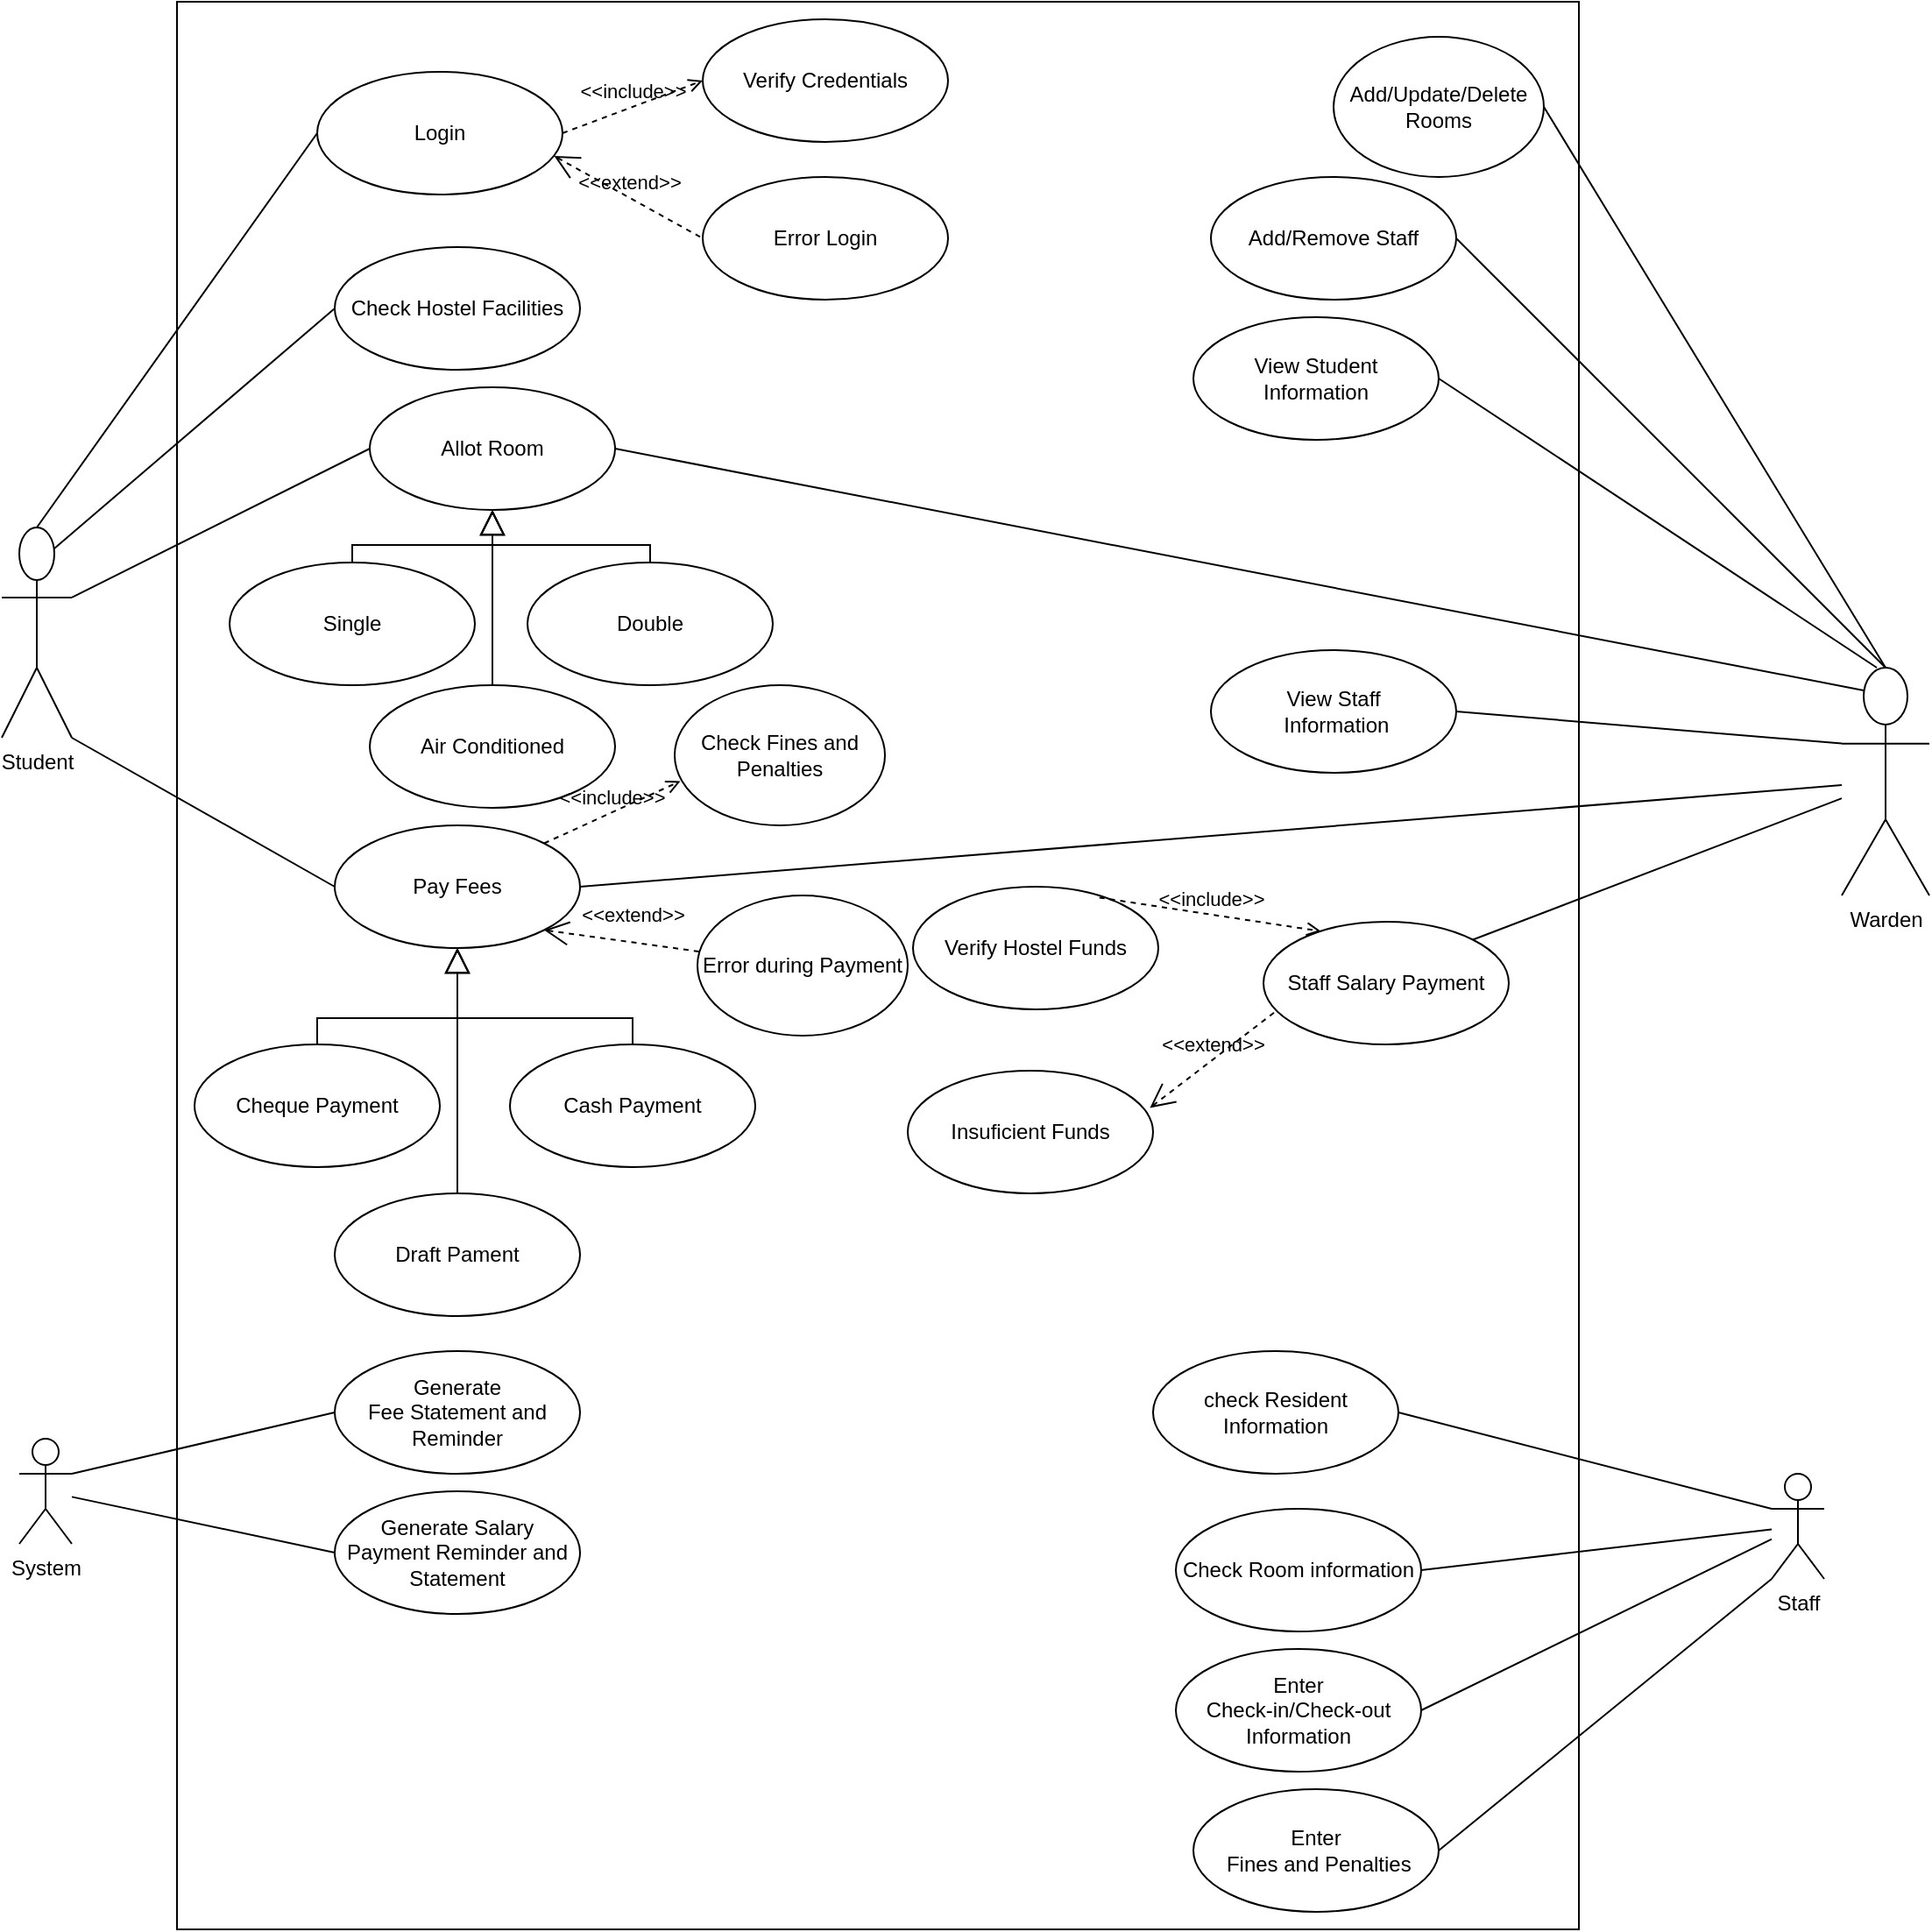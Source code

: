 <mxfile version="17.2.4" type="github" pages="2">
  <diagram id="ZG8fxKvtveISpSbeAfdD" name="Page-1">
    <mxGraphModel dx="1038" dy="571" grid="1" gridSize="10" guides="1" tooltips="1" connect="1" arrows="1" fold="1" page="1" pageScale="1" pageWidth="827" pageHeight="1169" math="0" shadow="0">
      <root>
        <mxCell id="0" />
        <mxCell id="1" parent="0" />
        <mxCell id="gX7OQJnwYW2CFA1KDfCZ-1" value="" style="rounded=0;whiteSpace=wrap;html=1;" parent="1" vertex="1">
          <mxGeometry x="130" y="10" width="800" height="1100" as="geometry" />
        </mxCell>
        <mxCell id="gX7OQJnwYW2CFA1KDfCZ-2" value="Warden" style="shape=umlActor;verticalLabelPosition=bottom;verticalAlign=top;html=1;outlineConnect=0;" parent="1" vertex="1">
          <mxGeometry x="1080" y="390" width="50" height="130" as="geometry" />
        </mxCell>
        <mxCell id="gX7OQJnwYW2CFA1KDfCZ-9" value="Student" style="shape=umlActor;verticalLabelPosition=bottom;verticalAlign=top;html=1;outlineConnect=0;" parent="1" vertex="1">
          <mxGeometry x="30" y="310" width="40" height="120" as="geometry" />
        </mxCell>
        <mxCell id="gX7OQJnwYW2CFA1KDfCZ-11" value="Check Hostel Facilities" style="ellipse;whiteSpace=wrap;html=1;" parent="1" vertex="1">
          <mxGeometry x="220" y="150" width="140" height="70" as="geometry" />
        </mxCell>
        <mxCell id="gX7OQJnwYW2CFA1KDfCZ-12" value="Login" style="ellipse;whiteSpace=wrap;html=1;" parent="1" vertex="1">
          <mxGeometry x="210" y="50" width="140" height="70" as="geometry" />
        </mxCell>
        <mxCell id="gX7OQJnwYW2CFA1KDfCZ-13" value="Allot Room" style="ellipse;whiteSpace=wrap;html=1;" parent="1" vertex="1">
          <mxGeometry x="240" y="230" width="140" height="70" as="geometry" />
        </mxCell>
        <mxCell id="gX7OQJnwYW2CFA1KDfCZ-15" value="Pay Fees" style="ellipse;whiteSpace=wrap;html=1;" parent="1" vertex="1">
          <mxGeometry x="220" y="480" width="140" height="70" as="geometry" />
        </mxCell>
        <mxCell id="gX7OQJnwYW2CFA1KDfCZ-21" value="" style="endArrow=none;html=1;rounded=0;entryX=0;entryY=0.5;entryDx=0;entryDy=0;exitX=0.5;exitY=0;exitDx=0;exitDy=0;exitPerimeter=0;" parent="1" source="gX7OQJnwYW2CFA1KDfCZ-9" target="gX7OQJnwYW2CFA1KDfCZ-12" edge="1">
          <mxGeometry width="50" height="50" relative="1" as="geometry">
            <mxPoint x="120" y="390" as="sourcePoint" />
            <mxPoint x="440" y="150" as="targetPoint" />
          </mxGeometry>
        </mxCell>
        <mxCell id="gX7OQJnwYW2CFA1KDfCZ-22" value="" style="endArrow=none;html=1;rounded=0;exitX=0.75;exitY=0.1;exitDx=0;exitDy=0;exitPerimeter=0;entryX=0;entryY=0.5;entryDx=0;entryDy=0;" parent="1" source="gX7OQJnwYW2CFA1KDfCZ-9" target="gX7OQJnwYW2CFA1KDfCZ-11" edge="1">
          <mxGeometry width="50" height="50" relative="1" as="geometry">
            <mxPoint x="390" y="200" as="sourcePoint" />
            <mxPoint x="440" y="150" as="targetPoint" />
          </mxGeometry>
        </mxCell>
        <mxCell id="gX7OQJnwYW2CFA1KDfCZ-23" value="" style="edgeStyle=none;html=1;endArrow=none;verticalAlign=bottom;rounded=0;exitX=1;exitY=0.333;exitDx=0;exitDy=0;exitPerimeter=0;entryX=0;entryY=0.5;entryDx=0;entryDy=0;" parent="1" source="gX7OQJnwYW2CFA1KDfCZ-9" target="gX7OQJnwYW2CFA1KDfCZ-13" edge="1">
          <mxGeometry width="160" relative="1" as="geometry">
            <mxPoint x="330" y="280" as="sourcePoint" />
            <mxPoint x="490" y="280" as="targetPoint" />
            <Array as="points" />
          </mxGeometry>
        </mxCell>
        <mxCell id="gX7OQJnwYW2CFA1KDfCZ-24" value="" style="endArrow=none;html=1;rounded=0;entryX=0;entryY=0.5;entryDx=0;entryDy=0;exitX=1;exitY=1;exitDx=0;exitDy=0;exitPerimeter=0;" parent="1" source="gX7OQJnwYW2CFA1KDfCZ-9" target="gX7OQJnwYW2CFA1KDfCZ-15" edge="1">
          <mxGeometry width="50" height="50" relative="1" as="geometry">
            <mxPoint x="80" y="380" as="sourcePoint" />
            <mxPoint x="430" y="340" as="targetPoint" />
          </mxGeometry>
        </mxCell>
        <mxCell id="gX7OQJnwYW2CFA1KDfCZ-25" value="Verify Credentials" style="ellipse;whiteSpace=wrap;html=1;" parent="1" vertex="1">
          <mxGeometry x="430" y="20" width="140" height="70" as="geometry" />
        </mxCell>
        <mxCell id="gX7OQJnwYW2CFA1KDfCZ-28" value="Error Login" style="ellipse;whiteSpace=wrap;html=1;" parent="1" vertex="1">
          <mxGeometry x="430" y="110" width="140" height="70" as="geometry" />
        </mxCell>
        <mxCell id="gX7OQJnwYW2CFA1KDfCZ-31" value="Cheque Payment" style="ellipse;whiteSpace=wrap;html=1;" parent="1" vertex="1">
          <mxGeometry x="140" y="605" width="140" height="70" as="geometry" />
        </mxCell>
        <mxCell id="gX7OQJnwYW2CFA1KDfCZ-32" value="Cash Payment" style="ellipse;whiteSpace=wrap;html=1;" parent="1" vertex="1">
          <mxGeometry x="320" y="605" width="140" height="70" as="geometry" />
        </mxCell>
        <mxCell id="gX7OQJnwYW2CFA1KDfCZ-33" value="Draft Pament" style="ellipse;whiteSpace=wrap;html=1;" parent="1" vertex="1">
          <mxGeometry x="220" y="690" width="140" height="70" as="geometry" />
        </mxCell>
        <mxCell id="gX7OQJnwYW2CFA1KDfCZ-34" value="" style="edgeStyle=none;html=1;endArrow=block;endFill=0;endSize=12;verticalAlign=bottom;rounded=0;exitX=0.5;exitY=0;exitDx=0;exitDy=0;entryX=0.5;entryY=1;entryDx=0;entryDy=0;" parent="1" source="gX7OQJnwYW2CFA1KDfCZ-33" target="gX7OQJnwYW2CFA1KDfCZ-15" edge="1">
          <mxGeometry width="160" relative="1" as="geometry">
            <mxPoint x="320" y="470" as="sourcePoint" />
            <mxPoint x="280" y="550" as="targetPoint" />
            <Array as="points" />
          </mxGeometry>
        </mxCell>
        <mxCell id="gX7OQJnwYW2CFA1KDfCZ-35" value="" style="edgeStyle=none;html=1;endArrow=block;endFill=0;endSize=12;verticalAlign=bottom;rounded=0;exitX=0.5;exitY=0;exitDx=0;exitDy=0;entryX=0.5;entryY=1;entryDx=0;entryDy=0;" parent="1" source="gX7OQJnwYW2CFA1KDfCZ-32" target="gX7OQJnwYW2CFA1KDfCZ-15" edge="1">
          <mxGeometry width="160" relative="1" as="geometry">
            <mxPoint x="330" y="580" as="sourcePoint" />
            <mxPoint x="280" y="550" as="targetPoint" />
            <Array as="points">
              <mxPoint x="390" y="590" />
              <mxPoint x="290" y="590" />
            </Array>
          </mxGeometry>
        </mxCell>
        <mxCell id="gX7OQJnwYW2CFA1KDfCZ-37" value="" style="edgeStyle=none;html=1;endArrow=block;endFill=0;endSize=12;verticalAlign=bottom;rounded=0;exitX=0.5;exitY=0;exitDx=0;exitDy=0;entryX=0.5;entryY=1;entryDx=0;entryDy=0;" parent="1" source="gX7OQJnwYW2CFA1KDfCZ-31" target="gX7OQJnwYW2CFA1KDfCZ-15" edge="1">
          <mxGeometry width="160" relative="1" as="geometry">
            <mxPoint x="140" y="580" as="sourcePoint" />
            <mxPoint x="280" y="550" as="targetPoint" />
            <Array as="points">
              <mxPoint x="210" y="590" />
              <mxPoint x="290" y="590" />
            </Array>
          </mxGeometry>
        </mxCell>
        <mxCell id="gX7OQJnwYW2CFA1KDfCZ-38" value="Single" style="ellipse;whiteSpace=wrap;html=1;" parent="1" vertex="1">
          <mxGeometry x="160" y="330" width="140" height="70" as="geometry" />
        </mxCell>
        <mxCell id="gX7OQJnwYW2CFA1KDfCZ-39" value="" style="edgeStyle=none;html=1;endArrow=block;endFill=0;endSize=12;verticalAlign=bottom;rounded=0;exitX=0.5;exitY=0;exitDx=0;exitDy=0;entryX=0.5;entryY=1;entryDx=0;entryDy=0;" parent="1" source="gX7OQJnwYW2CFA1KDfCZ-38" target="gX7OQJnwYW2CFA1KDfCZ-13" edge="1">
          <mxGeometry width="160" relative="1" as="geometry">
            <mxPoint x="330" y="370" as="sourcePoint" />
            <mxPoint x="490" y="370" as="targetPoint" />
            <Array as="points">
              <mxPoint x="230" y="320" />
              <mxPoint x="310" y="320" />
            </Array>
          </mxGeometry>
        </mxCell>
        <mxCell id="gX7OQJnwYW2CFA1KDfCZ-40" value="Double" style="ellipse;whiteSpace=wrap;html=1;" parent="1" vertex="1">
          <mxGeometry x="330" y="330" width="140" height="70" as="geometry" />
        </mxCell>
        <mxCell id="gX7OQJnwYW2CFA1KDfCZ-41" value="" style="edgeStyle=none;html=1;endArrow=block;endFill=0;endSize=12;verticalAlign=bottom;rounded=0;exitX=0.5;exitY=0;exitDx=0;exitDy=0;entryX=0.5;entryY=1;entryDx=0;entryDy=0;" parent="1" source="gX7OQJnwYW2CFA1KDfCZ-40" target="gX7OQJnwYW2CFA1KDfCZ-13" edge="1">
          <mxGeometry width="160" relative="1" as="geometry">
            <mxPoint x="490" y="360" as="sourcePoint" />
            <mxPoint x="460" y="290" as="targetPoint" />
            <Array as="points">
              <mxPoint x="400" y="320" />
              <mxPoint x="310" y="320" />
            </Array>
          </mxGeometry>
        </mxCell>
        <mxCell id="gX7OQJnwYW2CFA1KDfCZ-42" value="Air Conditioned" style="ellipse;whiteSpace=wrap;html=1;" parent="1" vertex="1">
          <mxGeometry x="240" y="400" width="140" height="70" as="geometry" />
        </mxCell>
        <mxCell id="gX7OQJnwYW2CFA1KDfCZ-43" value="" style="edgeStyle=none;html=1;endArrow=block;endFill=0;endSize=12;verticalAlign=bottom;rounded=0;exitX=0.5;exitY=0;exitDx=0;exitDy=0;entryX=0.5;entryY=1;entryDx=0;entryDy=0;exitPerimeter=0;" parent="1" source="gX7OQJnwYW2CFA1KDfCZ-42" target="gX7OQJnwYW2CFA1KDfCZ-13" edge="1">
          <mxGeometry width="160" relative="1" as="geometry">
            <mxPoint x="330" y="370" as="sourcePoint" />
            <mxPoint x="490" y="370" as="targetPoint" />
            <Array as="points">
              <mxPoint x="310" y="320" />
            </Array>
          </mxGeometry>
        </mxCell>
        <mxCell id="gX7OQJnwYW2CFA1KDfCZ-44" value="" style="endArrow=none;html=1;rounded=0;exitX=1;exitY=0.5;exitDx=0;exitDy=0;entryX=0.25;entryY=0.1;entryDx=0;entryDy=0;entryPerimeter=0;" parent="1" source="gX7OQJnwYW2CFA1KDfCZ-13" target="gX7OQJnwYW2CFA1KDfCZ-2" edge="1">
          <mxGeometry width="50" height="50" relative="1" as="geometry">
            <mxPoint x="390" y="390" as="sourcePoint" />
            <mxPoint x="740" y="440" as="targetPoint" />
          </mxGeometry>
        </mxCell>
        <mxCell id="gX7OQJnwYW2CFA1KDfCZ-45" value="" style="endArrow=none;html=1;rounded=0;exitX=1;exitY=0.5;exitDx=0;exitDy=0;" parent="1" source="gX7OQJnwYW2CFA1KDfCZ-15" target="gX7OQJnwYW2CFA1KDfCZ-2" edge="1">
          <mxGeometry width="50" height="50" relative="1" as="geometry">
            <mxPoint x="390" y="590" as="sourcePoint" />
            <mxPoint x="760" y="460" as="targetPoint" />
          </mxGeometry>
        </mxCell>
        <mxCell id="gX7OQJnwYW2CFA1KDfCZ-46" value="Error during Payment" style="ellipse;whiteSpace=wrap;html=1;" parent="1" vertex="1">
          <mxGeometry x="427" y="520" width="120" height="80" as="geometry" />
        </mxCell>
        <mxCell id="gX7OQJnwYW2CFA1KDfCZ-49" value="Check Fines and Penalties" style="ellipse;whiteSpace=wrap;html=1;" parent="1" vertex="1">
          <mxGeometry x="414" y="400" width="120" height="80" as="geometry" />
        </mxCell>
        <mxCell id="gX7OQJnwYW2CFA1KDfCZ-54" value="Check Room information" style="ellipse;whiteSpace=wrap;html=1;" parent="1" vertex="1">
          <mxGeometry x="700" y="870" width="140" height="70" as="geometry" />
        </mxCell>
        <mxCell id="gX7OQJnwYW2CFA1KDfCZ-55" value="" style="edgeStyle=none;html=1;endArrow=none;verticalAlign=bottom;rounded=0;entryX=1;entryY=0.5;entryDx=0;entryDy=0;" parent="1" source="gX7OQJnwYW2CFA1KDfCZ-77" target="gX7OQJnwYW2CFA1KDfCZ-54" edge="1">
          <mxGeometry width="160" relative="1" as="geometry">
            <mxPoint x="40" y="890" as="sourcePoint" />
            <mxPoint x="490" y="850" as="targetPoint" />
          </mxGeometry>
        </mxCell>
        <mxCell id="gX7OQJnwYW2CFA1KDfCZ-56" value="Enter&lt;br&gt;Check-in/Check-out&lt;br&gt;Information" style="ellipse;whiteSpace=wrap;html=1;" parent="1" vertex="1">
          <mxGeometry x="700" y="950" width="140" height="70" as="geometry" />
        </mxCell>
        <mxCell id="gX7OQJnwYW2CFA1KDfCZ-57" value="" style="edgeStyle=none;html=1;endArrow=none;verticalAlign=bottom;rounded=0;entryX=1;entryY=0.5;entryDx=0;entryDy=0;" parent="1" source="gX7OQJnwYW2CFA1KDfCZ-77" target="gX7OQJnwYW2CFA1KDfCZ-56" edge="1">
          <mxGeometry width="160" relative="1" as="geometry">
            <mxPoint x="40" y="890" as="sourcePoint" />
            <mxPoint x="490" y="850" as="targetPoint" />
          </mxGeometry>
        </mxCell>
        <mxCell id="gX7OQJnwYW2CFA1KDfCZ-58" value="Add/Update/Delete Rooms" style="ellipse;whiteSpace=wrap;html=1;" parent="1" vertex="1">
          <mxGeometry x="790" y="30" width="120" height="80" as="geometry" />
        </mxCell>
        <mxCell id="gX7OQJnwYW2CFA1KDfCZ-60" value="" style="edgeStyle=none;html=1;endArrow=none;verticalAlign=bottom;rounded=0;exitX=1;exitY=0.5;exitDx=0;exitDy=0;entryX=0.5;entryY=0;entryDx=0;entryDy=0;entryPerimeter=0;" parent="1" source="gX7OQJnwYW2CFA1KDfCZ-58" target="gX7OQJnwYW2CFA1KDfCZ-2" edge="1">
          <mxGeometry width="160" relative="1" as="geometry">
            <mxPoint x="720" y="230" as="sourcePoint" />
            <mxPoint x="880" y="230" as="targetPoint" />
          </mxGeometry>
        </mxCell>
        <mxCell id="gX7OQJnwYW2CFA1KDfCZ-61" value="View Student &lt;br&gt;Information" style="ellipse;whiteSpace=wrap;html=1;" parent="1" vertex="1">
          <mxGeometry x="710" y="190" width="140" height="70" as="geometry" />
        </mxCell>
        <mxCell id="gX7OQJnwYW2CFA1KDfCZ-62" value="View Staff&lt;br&gt;&amp;nbsp;Information" style="ellipse;whiteSpace=wrap;html=1;" parent="1" vertex="1">
          <mxGeometry x="720" y="380" width="140" height="70" as="geometry" />
        </mxCell>
        <mxCell id="gX7OQJnwYW2CFA1KDfCZ-65" value="" style="edgeStyle=none;html=1;endArrow=none;verticalAlign=bottom;rounded=0;exitX=1;exitY=0.5;exitDx=0;exitDy=0;" parent="1" source="gX7OQJnwYW2CFA1KDfCZ-61" edge="1">
          <mxGeometry width="160" relative="1" as="geometry">
            <mxPoint x="720" y="310" as="sourcePoint" />
            <mxPoint x="1100" y="390" as="targetPoint" />
          </mxGeometry>
        </mxCell>
        <mxCell id="gX7OQJnwYW2CFA1KDfCZ-66" value="" style="edgeStyle=none;html=1;endArrow=none;verticalAlign=bottom;rounded=0;exitX=1;exitY=0.5;exitDx=0;exitDy=0;entryX=0;entryY=0.333;entryDx=0;entryDy=0;entryPerimeter=0;" parent="1" source="gX7OQJnwYW2CFA1KDfCZ-62" target="gX7OQJnwYW2CFA1KDfCZ-2" edge="1">
          <mxGeometry width="160" relative="1" as="geometry">
            <mxPoint x="720" y="310" as="sourcePoint" />
            <mxPoint x="880" y="310" as="targetPoint" />
          </mxGeometry>
        </mxCell>
        <mxCell id="gX7OQJnwYW2CFA1KDfCZ-68" value="Add/Remove Staff" style="ellipse;whiteSpace=wrap;html=1;" parent="1" vertex="1">
          <mxGeometry x="720" y="110" width="140" height="70" as="geometry" />
        </mxCell>
        <mxCell id="gX7OQJnwYW2CFA1KDfCZ-69" value="" style="edgeStyle=none;html=1;endArrow=none;verticalAlign=bottom;rounded=0;exitX=1;exitY=0.5;exitDx=0;exitDy=0;entryX=0.5;entryY=0;entryDx=0;entryDy=0;entryPerimeter=0;" parent="1" source="gX7OQJnwYW2CFA1KDfCZ-68" target="gX7OQJnwYW2CFA1KDfCZ-2" edge="1">
          <mxGeometry width="160" relative="1" as="geometry">
            <mxPoint x="720" y="10" as="sourcePoint" />
            <mxPoint x="1070" y="250" as="targetPoint" />
            <Array as="points" />
          </mxGeometry>
        </mxCell>
        <mxCell id="gX7OQJnwYW2CFA1KDfCZ-71" value="Enter&lt;br&gt;&amp;nbsp;Fines and Penalties" style="ellipse;whiteSpace=wrap;html=1;" parent="1" vertex="1">
          <mxGeometry x="710" y="1030" width="140" height="70" as="geometry" />
        </mxCell>
        <mxCell id="gX7OQJnwYW2CFA1KDfCZ-72" value="" style="edgeStyle=none;html=1;endArrow=none;verticalAlign=bottom;rounded=0;entryX=1;entryY=0.5;entryDx=0;entryDy=0;exitX=0;exitY=1;exitDx=0;exitDy=0;exitPerimeter=0;" parent="1" source="gX7OQJnwYW2CFA1KDfCZ-77" target="gX7OQJnwYW2CFA1KDfCZ-71" edge="1">
          <mxGeometry width="160" relative="1" as="geometry">
            <mxPoint x="40" y="890" as="sourcePoint" />
            <mxPoint x="210" y="1000" as="targetPoint" />
          </mxGeometry>
        </mxCell>
        <mxCell id="gX7OQJnwYW2CFA1KDfCZ-77" value="Staff" style="shape=umlActor;verticalLabelPosition=bottom;verticalAlign=top;html=1;outlineConnect=0;" parent="1" vertex="1">
          <mxGeometry x="1040" y="850" width="30" height="60" as="geometry" />
        </mxCell>
        <mxCell id="gX7OQJnwYW2CFA1KDfCZ-78" value="check Resident Information" style="ellipse;whiteSpace=wrap;html=1;" parent="1" vertex="1">
          <mxGeometry x="687" y="780" width="140" height="70" as="geometry" />
        </mxCell>
        <mxCell id="gX7OQJnwYW2CFA1KDfCZ-79" value="" style="endArrow=none;html=1;rounded=0;exitX=0;exitY=0.333;exitDx=0;exitDy=0;exitPerimeter=0;entryX=1;entryY=0.5;entryDx=0;entryDy=0;" parent="1" source="gX7OQJnwYW2CFA1KDfCZ-77" target="gX7OQJnwYW2CFA1KDfCZ-78" edge="1">
          <mxGeometry width="50" height="50" relative="1" as="geometry">
            <mxPoint x="517" y="890" as="sourcePoint" />
            <mxPoint x="917" y="840" as="targetPoint" />
          </mxGeometry>
        </mxCell>
        <mxCell id="gX7OQJnwYW2CFA1KDfCZ-81" value="System" style="shape=umlActor;html=1;verticalLabelPosition=bottom;verticalAlign=top;align=center;" parent="1" vertex="1">
          <mxGeometry x="40" y="830" width="30" height="60" as="geometry" />
        </mxCell>
        <mxCell id="gX7OQJnwYW2CFA1KDfCZ-82" value="Generate &lt;br&gt;Fee Statement and Reminder" style="ellipse;whiteSpace=wrap;html=1;" parent="1" vertex="1">
          <mxGeometry x="220" y="780" width="140" height="70" as="geometry" />
        </mxCell>
        <mxCell id="gX7OQJnwYW2CFA1KDfCZ-83" value="Generate Salary Payment Reminder and&lt;br&gt;Statement" style="ellipse;whiteSpace=wrap;html=1;" parent="1" vertex="1">
          <mxGeometry x="220" y="860" width="140" height="70" as="geometry" />
        </mxCell>
        <mxCell id="gX7OQJnwYW2CFA1KDfCZ-85" value="" style="edgeStyle=none;html=1;endArrow=none;verticalAlign=bottom;rounded=0;exitX=1;exitY=0.333;exitDx=0;exitDy=0;exitPerimeter=0;entryX=0;entryY=0.5;entryDx=0;entryDy=0;" parent="1" source="gX7OQJnwYW2CFA1KDfCZ-81" target="gX7OQJnwYW2CFA1KDfCZ-82" edge="1">
          <mxGeometry width="160" relative="1" as="geometry">
            <mxPoint x="460" y="800" as="sourcePoint" />
            <mxPoint x="620" y="800" as="targetPoint" />
          </mxGeometry>
        </mxCell>
        <mxCell id="gX7OQJnwYW2CFA1KDfCZ-86" value="" style="edgeStyle=none;html=1;endArrow=none;verticalAlign=bottom;rounded=0;entryX=0;entryY=0.5;entryDx=0;entryDy=0;" parent="1" source="gX7OQJnwYW2CFA1KDfCZ-81" target="gX7OQJnwYW2CFA1KDfCZ-83" edge="1">
          <mxGeometry width="160" relative="1" as="geometry">
            <mxPoint x="460" y="800" as="sourcePoint" />
            <mxPoint x="620" y="800" as="targetPoint" />
          </mxGeometry>
        </mxCell>
        <mxCell id="gX7OQJnwYW2CFA1KDfCZ-87" value="Staff Salary Payment" style="ellipse;whiteSpace=wrap;html=1;" parent="1" vertex="1">
          <mxGeometry x="750" y="535" width="140" height="70" as="geometry" />
        </mxCell>
        <mxCell id="gX7OQJnwYW2CFA1KDfCZ-88" value="Verify Hostel Funds" style="ellipse;whiteSpace=wrap;html=1;" parent="1" vertex="1">
          <mxGeometry x="550" y="515" width="140" height="70" as="geometry" />
        </mxCell>
        <mxCell id="gX7OQJnwYW2CFA1KDfCZ-91" value="" style="edgeStyle=none;html=1;endArrow=none;verticalAlign=bottom;rounded=0;exitX=1;exitY=0;exitDx=0;exitDy=0;" parent="1" source="gX7OQJnwYW2CFA1KDfCZ-87" target="gX7OQJnwYW2CFA1KDfCZ-2" edge="1">
          <mxGeometry width="160" relative="1" as="geometry">
            <mxPoint x="890" y="569.5" as="sourcePoint" />
            <mxPoint x="1050" y="569.5" as="targetPoint" />
          </mxGeometry>
        </mxCell>
        <mxCell id="gX7OQJnwYW2CFA1KDfCZ-92" value="Insuficient Funds" style="ellipse;whiteSpace=wrap;html=1;" parent="1" vertex="1">
          <mxGeometry x="547" y="620" width="140" height="70" as="geometry" />
        </mxCell>
        <mxCell id="Tg6GQiW2QLPqc6SIqj4C-1" value="&amp;lt;&amp;lt;include&amp;gt;&amp;gt;" style="edgeStyle=none;html=1;endArrow=open;verticalAlign=bottom;dashed=1;labelBackgroundColor=none;rounded=0;exitX=1;exitY=0.5;exitDx=0;exitDy=0;entryX=0;entryY=0.5;entryDx=0;entryDy=0;" parent="1" source="gX7OQJnwYW2CFA1KDfCZ-12" target="gX7OQJnwYW2CFA1KDfCZ-25" edge="1">
          <mxGeometry width="160" relative="1" as="geometry">
            <mxPoint x="450" y="290" as="sourcePoint" />
            <mxPoint x="610" y="290" as="targetPoint" />
          </mxGeometry>
        </mxCell>
        <mxCell id="Tg6GQiW2QLPqc6SIqj4C-2" value="&amp;lt;&amp;lt;extend&amp;gt;&amp;gt;" style="edgeStyle=none;html=1;startArrow=open;endArrow=none;startSize=12;verticalAlign=bottom;dashed=1;labelBackgroundColor=none;rounded=0;exitX=0.966;exitY=0.686;exitDx=0;exitDy=0;exitPerimeter=0;entryX=0;entryY=0.5;entryDx=0;entryDy=0;" parent="1" source="gX7OQJnwYW2CFA1KDfCZ-12" target="gX7OQJnwYW2CFA1KDfCZ-28" edge="1">
          <mxGeometry width="160" relative="1" as="geometry">
            <mxPoint x="450" y="290" as="sourcePoint" />
            <mxPoint x="610" y="290" as="targetPoint" />
          </mxGeometry>
        </mxCell>
        <mxCell id="Tg6GQiW2QLPqc6SIqj4C-3" value="&amp;lt;&amp;lt;include&amp;gt;&amp;gt;" style="edgeStyle=none;html=1;endArrow=open;verticalAlign=bottom;dashed=1;labelBackgroundColor=none;rounded=0;exitX=1;exitY=0;exitDx=0;exitDy=0;entryX=0.027;entryY=0.685;entryDx=0;entryDy=0;entryPerimeter=0;" parent="1" source="gX7OQJnwYW2CFA1KDfCZ-15" target="gX7OQJnwYW2CFA1KDfCZ-49" edge="1">
          <mxGeometry width="160" relative="1" as="geometry">
            <mxPoint x="450" y="490" as="sourcePoint" />
            <mxPoint x="610" y="490" as="targetPoint" />
          </mxGeometry>
        </mxCell>
        <mxCell id="Tg6GQiW2QLPqc6SIqj4C-4" value="&amp;lt;&amp;lt;extend&amp;gt;&amp;gt;" style="edgeStyle=none;html=1;startArrow=open;endArrow=none;startSize=12;verticalAlign=bottom;dashed=1;labelBackgroundColor=none;rounded=0;exitX=1;exitY=1;exitDx=0;exitDy=0;" parent="1" source="gX7OQJnwYW2CFA1KDfCZ-15" target="gX7OQJnwYW2CFA1KDfCZ-46" edge="1">
          <mxGeometry x="0.118" y="7" width="160" relative="1" as="geometry">
            <mxPoint x="450" y="490" as="sourcePoint" />
            <mxPoint x="610" y="490" as="targetPoint" />
            <mxPoint as="offset" />
          </mxGeometry>
        </mxCell>
        <mxCell id="Tg6GQiW2QLPqc6SIqj4C-5" value="&amp;lt;&amp;lt;extend&amp;gt;&amp;gt;" style="edgeStyle=none;html=1;startArrow=open;endArrow=none;startSize=12;verticalAlign=bottom;dashed=1;labelBackgroundColor=none;rounded=0;entryX=0.051;entryY=0.729;entryDx=0;entryDy=0;entryPerimeter=0;exitX=0.987;exitY=0.303;exitDx=0;exitDy=0;exitPerimeter=0;" parent="1" source="gX7OQJnwYW2CFA1KDfCZ-92" target="gX7OQJnwYW2CFA1KDfCZ-87" edge="1">
          <mxGeometry width="160" relative="1" as="geometry">
            <mxPoint x="450" y="690" as="sourcePoint" />
            <mxPoint x="610" y="690" as="targetPoint" />
          </mxGeometry>
        </mxCell>
        <mxCell id="Tg6GQiW2QLPqc6SIqj4C-6" value="&amp;lt;&amp;lt;include&amp;gt;&amp;gt;" style="edgeStyle=none;html=1;endArrow=open;verticalAlign=bottom;dashed=1;labelBackgroundColor=none;rounded=0;exitX=0.76;exitY=0.089;exitDx=0;exitDy=0;exitPerimeter=0;entryX=0.234;entryY=0.077;entryDx=0;entryDy=0;entryPerimeter=0;" parent="1" source="gX7OQJnwYW2CFA1KDfCZ-88" target="gX7OQJnwYW2CFA1KDfCZ-87" edge="1">
          <mxGeometry width="160" relative="1" as="geometry">
            <mxPoint x="450" y="690" as="sourcePoint" />
            <mxPoint x="610" y="690" as="targetPoint" />
          </mxGeometry>
        </mxCell>
      </root>
    </mxGraphModel>
  </diagram>
  <diagram id="2Zf8GSTWwkxQUTAHD_nH" name="Page-2">
    <mxGraphModel dx="1038" dy="1671" grid="1" gridSize="10" guides="1" tooltips="1" connect="1" arrows="1" fold="1" page="1" pageScale="1" pageWidth="850" pageHeight="1100" math="0" shadow="0">
      <root>
        <mxCell id="0" />
        <mxCell id="1" parent="0" />
        <mxCell id="2lRK2K30bL6w_CMydCKA-2" value="Student" style="shape=umlLifeline;participant=umlActor;perimeter=lifelinePerimeter;whiteSpace=wrap;html=1;container=1;collapsible=0;recursiveResize=0;verticalAlign=top;spacingTop=36;outlineConnect=0;" vertex="1" parent="1">
          <mxGeometry x="280" y="-1040" width="20" height="1080" as="geometry" />
        </mxCell>
        <mxCell id="2lRK2K30bL6w_CMydCKA-15" value="Login" style="html=1;verticalAlign=bottom;endArrow=block;rounded=0;" edge="1" parent="2lRK2K30bL6w_CMydCKA-2" target="2lRK2K30bL6w_CMydCKA-3">
          <mxGeometry x="-0.073" width="80" relative="1" as="geometry">
            <mxPoint x="10" y="150" as="sourcePoint" />
            <mxPoint x="90" y="150" as="targetPoint" />
            <mxPoint as="offset" />
          </mxGeometry>
        </mxCell>
        <mxCell id="2lRK2K30bL6w_CMydCKA-21" value="Search Room&amp;nbsp;" style="html=1;verticalAlign=bottom;endArrow=block;rounded=0;" edge="1" parent="2lRK2K30bL6w_CMydCKA-2" target="2lRK2K30bL6w_CMydCKA-3">
          <mxGeometry width="80" relative="1" as="geometry">
            <mxPoint x="10" y="290" as="sourcePoint" />
            <mxPoint x="90" y="290" as="targetPoint" />
          </mxGeometry>
        </mxCell>
        <mxCell id="2lRK2K30bL6w_CMydCKA-3" value="Hostel&amp;nbsp;&lt;br&gt;management" style="shape=umlLifeline;perimeter=lifelinePerimeter;whiteSpace=wrap;html=1;container=1;collapsible=0;recursiveResize=0;outlineConnect=0;" vertex="1" parent="1">
          <mxGeometry x="370" y="-1040" width="100" height="1080" as="geometry" />
        </mxCell>
        <mxCell id="2lRK2K30bL6w_CMydCKA-16" value="Login Success" style="html=1;verticalAlign=bottom;endArrow=open;dashed=1;endSize=8;rounded=0;" edge="1" parent="2lRK2K30bL6w_CMydCKA-3" target="2lRK2K30bL6w_CMydCKA-2">
          <mxGeometry relative="1" as="geometry">
            <mxPoint x="50" y="180" as="sourcePoint" />
            <mxPoint x="-30" y="180" as="targetPoint" />
            <Array as="points">
              <mxPoint x="-20" y="180" />
            </Array>
          </mxGeometry>
        </mxCell>
        <mxCell id="2lRK2K30bL6w_CMydCKA-17" value="Alternative" style="shape=umlFrame;whiteSpace=wrap;html=1;" vertex="1" parent="2lRK2K30bL6w_CMydCKA-3">
          <mxGeometry x="-140" y="160" width="220" height="110" as="geometry" />
        </mxCell>
        <mxCell id="2lRK2K30bL6w_CMydCKA-18" value="" style="endArrow=none;dashed=1;html=1;dashPattern=1 3;strokeWidth=2;rounded=0;entryX=0;entryY=0.515;entryDx=0;entryDy=0;entryPerimeter=0;exitX=1;exitY=0.536;exitDx=0;exitDy=0;exitPerimeter=0;" edge="1" parent="2lRK2K30bL6w_CMydCKA-3" source="2lRK2K30bL6w_CMydCKA-17" target="2lRK2K30bL6w_CMydCKA-17">
          <mxGeometry width="50" height="50" relative="1" as="geometry">
            <mxPoint x="100" y="187" as="sourcePoint" />
            <mxPoint x="240" y="180" as="targetPoint" />
            <Array as="points" />
          </mxGeometry>
        </mxCell>
        <mxCell id="2lRK2K30bL6w_CMydCKA-22" value="Request Room Info" style="html=1;verticalAlign=bottom;endArrow=block;rounded=0;" edge="1" parent="2lRK2K30bL6w_CMydCKA-3" target="2lRK2K30bL6w_CMydCKA-5">
          <mxGeometry width="80" relative="1" as="geometry">
            <mxPoint x="50" y="310" as="sourcePoint" />
            <mxPoint x="130" y="310" as="targetPoint" />
          </mxGeometry>
        </mxCell>
        <mxCell id="2lRK2K30bL6w_CMydCKA-59" value="Room Details" style="html=1;verticalAlign=bottom;endArrow=block;rounded=0;" edge="1" parent="2lRK2K30bL6w_CMydCKA-3" target="2lRK2K30bL6w_CMydCKA-5">
          <mxGeometry width="80" relative="1" as="geometry">
            <mxPoint x="50" y="740" as="sourcePoint" />
            <mxPoint x="130" y="740" as="targetPoint" />
          </mxGeometry>
        </mxCell>
        <mxCell id="2lRK2K30bL6w_CMydCKA-5" value="Room" style="shape=umlLifeline;perimeter=lifelinePerimeter;whiteSpace=wrap;html=1;container=1;collapsible=0;recursiveResize=0;outlineConnect=0;" vertex="1" parent="1">
          <mxGeometry x="490" y="-1040" width="150" height="1090" as="geometry" />
        </mxCell>
        <mxCell id="2lRK2K30bL6w_CMydCKA-50" value="&amp;nbsp;Room Unavailable" style="html=1;verticalAlign=bottom;endArrow=open;dashed=1;endSize=8;rounded=0;" edge="1" parent="2lRK2K30bL6w_CMydCKA-5" target="2lRK2K30bL6w_CMydCKA-2">
          <mxGeometry relative="1" as="geometry">
            <mxPoint x="90" y="620" as="sourcePoint" />
            <mxPoint x="10" y="620" as="targetPoint" />
          </mxGeometry>
        </mxCell>
        <mxCell id="2lRK2K30bL6w_CMydCKA-55" value="Room Details" style="html=1;verticalAlign=bottom;endArrow=open;dashed=1;endSize=8;rounded=0;" edge="1" parent="2lRK2K30bL6w_CMydCKA-5" target="2lRK2K30bL6w_CMydCKA-3">
          <mxGeometry relative="1" as="geometry">
            <mxPoint x="80" y="330" as="sourcePoint" />
            <mxPoint y="330" as="targetPoint" />
            <Array as="points">
              <mxPoint y="330" />
            </Array>
          </mxGeometry>
        </mxCell>
        <mxCell id="2lRK2K30bL6w_CMydCKA-29" value="Initiate Payment" style="html=1;verticalAlign=bottom;endArrow=block;rounded=0;" edge="1" parent="2lRK2K30bL6w_CMydCKA-5" target="2lRK2K30bL6w_CMydCKA-6">
          <mxGeometry width="80" relative="1" as="geometry">
            <mxPoint x="80" y="460" as="sourcePoint" />
            <mxPoint x="195" y="460" as="targetPoint" />
          </mxGeometry>
        </mxCell>
        <mxCell id="2lRK2K30bL6w_CMydCKA-51" value="Alternative" style="shape=umlFrame;whiteSpace=wrap;html=1;" vertex="1" parent="2lRK2K30bL6w_CMydCKA-5">
          <mxGeometry x="-250" y="440" width="540" height="220" as="geometry" />
        </mxCell>
        <mxCell id="2lRK2K30bL6w_CMydCKA-60" value="Addition/Deletion Successful" style="html=1;verticalAlign=bottom;endArrow=open;dashed=1;endSize=8;rounded=0;" edge="1" parent="2lRK2K30bL6w_CMydCKA-5" target="2lRK2K30bL6w_CMydCKA-56">
          <mxGeometry relative="1" as="geometry">
            <mxPoint x="70" y="780" as="sourcePoint" />
            <mxPoint x="-10" y="780" as="targetPoint" />
          </mxGeometry>
        </mxCell>
        <mxCell id="2lRK2K30bL6w_CMydCKA-65" value="Initiate Payment" style="html=1;verticalAlign=bottom;endArrow=block;rounded=0;" edge="1" parent="2lRK2K30bL6w_CMydCKA-5" target="2lRK2K30bL6w_CMydCKA-6">
          <mxGeometry width="80" relative="1" as="geometry">
            <mxPoint x="-70" y="930" as="sourcePoint" />
            <mxPoint x="10" y="930" as="targetPoint" />
          </mxGeometry>
        </mxCell>
        <mxCell id="2lRK2K30bL6w_CMydCKA-73" value="Payment Declined" style="html=1;verticalAlign=bottom;endArrow=block;rounded=0;" edge="1" parent="2lRK2K30bL6w_CMydCKA-5" target="2lRK2K30bL6w_CMydCKA-6">
          <mxGeometry width="80" relative="1" as="geometry">
            <mxPoint x="-200" y="1050" as="sourcePoint" />
            <mxPoint x="180" y="1050" as="targetPoint" />
            <mxPoint as="offset" />
          </mxGeometry>
        </mxCell>
        <mxCell id="2lRK2K30bL6w_CMydCKA-77" value="Requesr Payment" style="html=1;verticalAlign=bottom;endArrow=open;dashed=1;endSize=8;rounded=0;entryX=0.093;entryY=0.182;entryDx=0;entryDy=0;entryPerimeter=0;" edge="1" parent="2lRK2K30bL6w_CMydCKA-5" target="2lRK2K30bL6w_CMydCKA-51">
          <mxGeometry relative="1" as="geometry">
            <mxPoint x="250" y="480" as="sourcePoint" />
            <mxPoint x="170" y="480" as="targetPoint" />
          </mxGeometry>
        </mxCell>
        <mxCell id="2lRK2K30bL6w_CMydCKA-6" value="Payment" style="shape=umlLifeline;perimeter=lifelinePerimeter;whiteSpace=wrap;html=1;container=1;collapsible=0;recursiveResize=0;outlineConnect=0;" vertex="1" parent="1">
          <mxGeometry x="690" y="-1040" width="100" height="1080" as="geometry" />
        </mxCell>
        <mxCell id="2lRK2K30bL6w_CMydCKA-70" value="Ask Payment" style="html=1;verticalAlign=bottom;endArrow=open;dashed=1;endSize=8;rounded=0;" edge="1" parent="2lRK2K30bL6w_CMydCKA-6" target="2lRK2K30bL6w_CMydCKA-2">
          <mxGeometry relative="1" as="geometry">
            <mxPoint x="50" y="970" as="sourcePoint" />
            <mxPoint x="-30" y="970" as="targetPoint" />
          </mxGeometry>
        </mxCell>
        <mxCell id="2lRK2K30bL6w_CMydCKA-8" value="Register" style="html=1;verticalAlign=bottom;endArrow=block;rounded=0;" edge="1" parent="1" target="2lRK2K30bL6w_CMydCKA-3">
          <mxGeometry x="0.081" y="10" width="80" relative="1" as="geometry">
            <mxPoint x="290" y="-950" as="sourcePoint" />
            <mxPoint x="370" y="-950" as="targetPoint" />
            <Array as="points">
              <mxPoint x="350" y="-950" />
            </Array>
            <mxPoint as="offset" />
          </mxGeometry>
        </mxCell>
        <mxCell id="2lRK2K30bL6w_CMydCKA-14" value="Registration Success" style="html=1;verticalAlign=bottom;endArrow=open;dashed=1;endSize=8;rounded=0;" edge="1" parent="1" target="2lRK2K30bL6w_CMydCKA-2">
          <mxGeometry relative="1" as="geometry">
            <mxPoint x="420" y="-920" as="sourcePoint" />
            <mxPoint x="340" y="-920" as="targetPoint" />
          </mxGeometry>
        </mxCell>
        <mxCell id="2lRK2K30bL6w_CMydCKA-19" value="Login Failed" style="html=1;verticalAlign=bottom;endArrow=open;dashed=1;endSize=8;rounded=0;entryX=0.25;entryY=0.727;entryDx=0;entryDy=0;entryPerimeter=0;" edge="1" parent="1" target="2lRK2K30bL6w_CMydCKA-17">
          <mxGeometry relative="1" as="geometry">
            <mxPoint x="420" y="-800" as="sourcePoint" />
            <mxPoint x="340" y="-800" as="targetPoint" />
          </mxGeometry>
        </mxCell>
        <mxCell id="2lRK2K30bL6w_CMydCKA-25" value="Show Rooms" style="html=1;verticalAlign=bottom;endArrow=open;dashed=1;endSize=8;rounded=0;" edge="1" parent="1" target="2lRK2K30bL6w_CMydCKA-2">
          <mxGeometry relative="1" as="geometry">
            <mxPoint x="420" y="-680" as="sourcePoint" />
            <mxPoint x="340" y="-680" as="targetPoint" />
          </mxGeometry>
        </mxCell>
        <mxCell id="2lRK2K30bL6w_CMydCKA-26" value="Book Room(Single/Double/AC))" style="html=1;verticalAlign=bottom;endArrow=block;rounded=0;" edge="1" parent="1" target="2lRK2K30bL6w_CMydCKA-3">
          <mxGeometry width="80" relative="1" as="geometry">
            <mxPoint x="290" y="-640" as="sourcePoint" />
            <mxPoint x="370" y="-640" as="targetPoint" />
          </mxGeometry>
        </mxCell>
        <mxCell id="2lRK2K30bL6w_CMydCKA-28" value="Check Room Status" style="html=1;verticalAlign=bottom;endArrow=block;rounded=0;" edge="1" parent="1" target="2lRK2K30bL6w_CMydCKA-5">
          <mxGeometry width="80" relative="1" as="geometry">
            <mxPoint x="420" y="-610" as="sourcePoint" />
            <mxPoint x="500" y="-610" as="targetPoint" />
          </mxGeometry>
        </mxCell>
        <mxCell id="2lRK2K30bL6w_CMydCKA-43" value="Payment Success" style="html=1;verticalAlign=bottom;endArrow=open;dashed=1;endSize=8;rounded=0;" edge="1" parent="1" target="2lRK2K30bL6w_CMydCKA-6">
          <mxGeometry relative="1" as="geometry">
            <mxPoint x="290" y="-521" as="sourcePoint" />
            <mxPoint x="370" y="-521" as="targetPoint" />
          </mxGeometry>
        </mxCell>
        <mxCell id="2lRK2K30bL6w_CMydCKA-45" value="Payment Declined" style="html=1;verticalAlign=bottom;endArrow=block;rounded=0;" edge="1" parent="1" target="2lRK2K30bL6w_CMydCKA-6">
          <mxGeometry width="80" relative="1" as="geometry">
            <mxPoint x="290" y="-490" as="sourcePoint" />
            <mxPoint x="370" y="-490" as="targetPoint" />
          </mxGeometry>
        </mxCell>
        <mxCell id="2lRK2K30bL6w_CMydCKA-47" value="" style="endArrow=none;dashed=1;html=1;dashPattern=1 3;strokeWidth=2;rounded=0;entryX=1.003;entryY=0.469;entryDx=0;entryDy=0;entryPerimeter=0;exitX=-0.005;exitY=0.518;exitDx=0;exitDy=0;exitPerimeter=0;" edge="1" parent="1" source="2lRK2K30bL6w_CMydCKA-46" target="2lRK2K30bL6w_CMydCKA-46">
          <mxGeometry width="50" height="50" relative="1" as="geometry">
            <mxPoint x="322.45" y="-340" as="sourcePoint" />
            <mxPoint x="782.45" y="-340" as="targetPoint" />
          </mxGeometry>
        </mxCell>
        <mxCell id="2lRK2K30bL6w_CMydCKA-53" value="" style="endArrow=none;dashed=1;html=1;dashPattern=1 3;strokeWidth=2;rounded=0;" edge="1" parent="1">
          <mxGeometry width="50" height="50" relative="1" as="geometry">
            <mxPoint x="240" y="-440" as="sourcePoint" />
            <mxPoint x="780" y="-440" as="targetPoint" />
          </mxGeometry>
        </mxCell>
        <mxCell id="2lRK2K30bL6w_CMydCKA-56" value="Warden" style="shape=umlLifeline;participant=umlActor;perimeter=lifelinePerimeter;whiteSpace=wrap;html=1;container=1;collapsible=0;recursiveResize=0;verticalAlign=top;spacingTop=36;outlineConnect=0;" vertex="1" parent="1">
          <mxGeometry x="170" y="-1040" width="20" height="1080" as="geometry" />
        </mxCell>
        <mxCell id="2lRK2K30bL6w_CMydCKA-57" value="Add/Delete Rooms" style="html=1;verticalAlign=bottom;endArrow=block;rounded=0;" edge="1" parent="1" target="2lRK2K30bL6w_CMydCKA-3">
          <mxGeometry width="80" relative="1" as="geometry">
            <mxPoint x="180" y="-320" as="sourcePoint" />
            <mxPoint x="260" y="-320" as="targetPoint" />
          </mxGeometry>
        </mxCell>
        <mxCell id="2lRK2K30bL6w_CMydCKA-61" value="Get Student Info" style="html=1;verticalAlign=bottom;endArrow=block;rounded=0;" edge="1" parent="1" target="2lRK2K30bL6w_CMydCKA-3">
          <mxGeometry width="80" relative="1" as="geometry">
            <mxPoint x="180" y="-200" as="sourcePoint" />
            <mxPoint x="260" y="-200" as="targetPoint" />
          </mxGeometry>
        </mxCell>
        <mxCell id="2lRK2K30bL6w_CMydCKA-62" value="Student Info" style="html=1;verticalAlign=bottom;endArrow=open;dashed=1;endSize=8;rounded=0;" edge="1" parent="1" target="2lRK2K30bL6w_CMydCKA-56">
          <mxGeometry relative="1" as="geometry">
            <mxPoint x="420" y="-170" as="sourcePoint" />
            <mxPoint x="340" y="-170" as="targetPoint" />
          </mxGeometry>
        </mxCell>
        <mxCell id="2lRK2K30bL6w_CMydCKA-63" value="System" style="shape=umlLifeline;participant=umlActor;perimeter=lifelinePerimeter;whiteSpace=wrap;html=1;container=1;collapsible=0;recursiveResize=0;verticalAlign=top;spacingTop=36;outlineConnect=0;" vertex="1" parent="1">
          <mxGeometry x="110" y="-1040" width="20" height="1070" as="geometry" />
        </mxCell>
        <mxCell id="2lRK2K30bL6w_CMydCKA-64" value="Initiate Fee Payment" style="html=1;verticalAlign=bottom;endArrow=block;rounded=0;" edge="1" parent="1" target="2lRK2K30bL6w_CMydCKA-3">
          <mxGeometry width="80" relative="1" as="geometry">
            <mxPoint x="120" y="-130" as="sourcePoint" />
            <mxPoint x="200" y="-130" as="targetPoint" />
          </mxGeometry>
        </mxCell>
        <mxCell id="2lRK2K30bL6w_CMydCKA-71" value="dispatch" style="html=1;verticalAlign=bottom;endArrow=block;rounded=0;" edge="1" parent="1">
          <mxGeometry width="80" relative="1" as="geometry">
            <mxPoint x="550" y="-220" as="sourcePoint" />
            <mxPoint x="630" y="-220" as="targetPoint" />
          </mxGeometry>
        </mxCell>
        <mxCell id="2lRK2K30bL6w_CMydCKA-72" value="Pay Fees" style="html=1;verticalAlign=bottom;endArrow=block;rounded=0;" edge="1" parent="1" target="2lRK2K30bL6w_CMydCKA-6">
          <mxGeometry width="80" relative="1" as="geometry">
            <mxPoint x="290" y="-40" as="sourcePoint" />
            <mxPoint x="370" y="-40" as="targetPoint" />
          </mxGeometry>
        </mxCell>
        <mxCell id="2lRK2K30bL6w_CMydCKA-74" value="Alternative" style="shape=umlFrame;whiteSpace=wrap;html=1;" vertex="1" parent="1">
          <mxGeometry x="250" y="-60" width="520" height="120" as="geometry" />
        </mxCell>
        <mxCell id="2lRK2K30bL6w_CMydCKA-76" value="" style="endArrow=none;dashed=1;html=1;dashPattern=1 3;strokeWidth=2;rounded=0;exitX=0.002;exitY=0.335;exitDx=0;exitDy=0;exitPerimeter=0;entryX=1.001;entryY=0.335;entryDx=0;entryDy=0;entryPerimeter=0;" edge="1" parent="1" source="2lRK2K30bL6w_CMydCKA-74" target="2lRK2K30bL6w_CMydCKA-74">
          <mxGeometry width="50" height="50" relative="1" as="geometry">
            <mxPoint x="560" y="-100" as="sourcePoint" />
            <mxPoint x="610" y="-150" as="targetPoint" />
          </mxGeometry>
        </mxCell>
        <mxCell id="2lRK2K30bL6w_CMydCKA-46" value="Alternative" style="shape=umlFrame;whiteSpace=wrap;html=1;" vertex="1" parent="1">
          <mxGeometry x="260" y="-550" width="490" height="90" as="geometry" />
        </mxCell>
      </root>
    </mxGraphModel>
  </diagram>
</mxfile>
